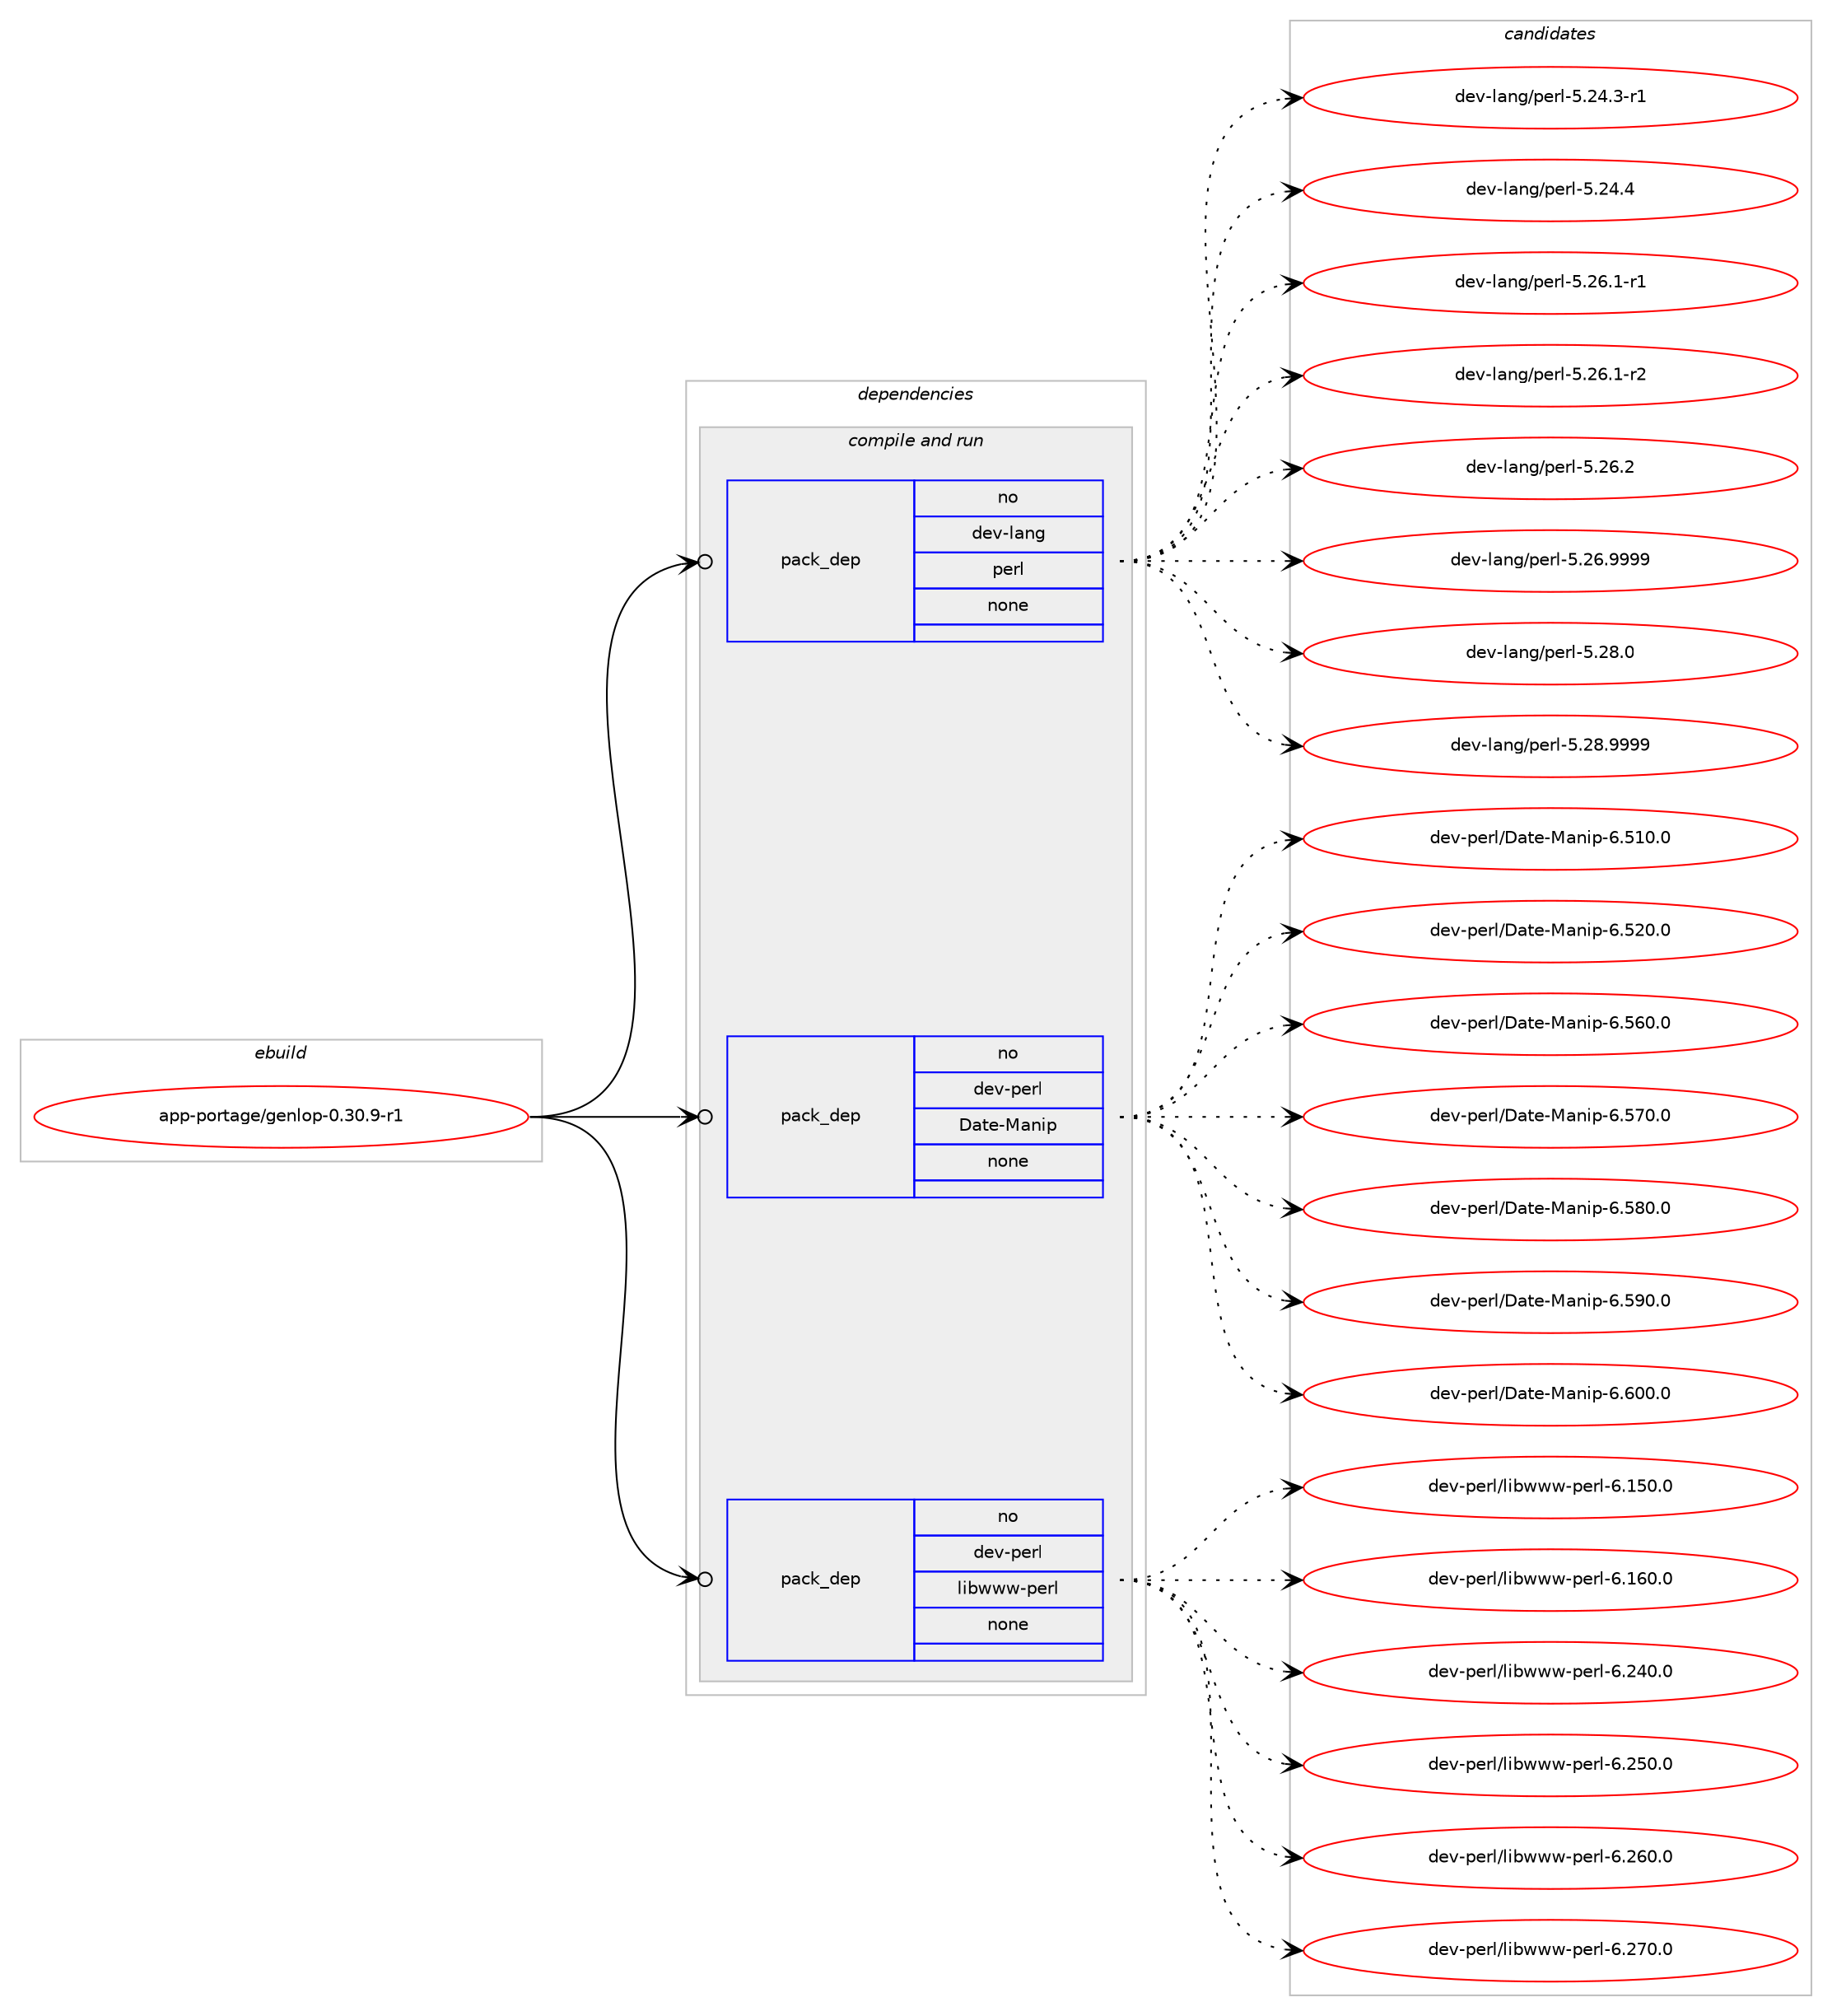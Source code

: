 digraph prolog {

# *************
# Graph options
# *************

newrank=true;
concentrate=true;
compound=true;
graph [rankdir=LR,fontname=Helvetica,fontsize=10,ranksep=1.5];#, ranksep=2.5, nodesep=0.2];
edge  [arrowhead=vee];
node  [fontname=Helvetica,fontsize=10];

# **********
# The ebuild
# **********

subgraph cluster_leftcol {
color=gray;
rank=same;
label=<<i>ebuild</i>>;
id [label="app-portage/genlop-0.30.9-r1", color=red, width=4, href="../app-portage/genlop-0.30.9-r1.svg"];
}

# ****************
# The dependencies
# ****************

subgraph cluster_midcol {
color=gray;
label=<<i>dependencies</i>>;
subgraph cluster_compile {
fillcolor="#eeeeee";
style=filled;
label=<<i>compile</i>>;
}
subgraph cluster_compileandrun {
fillcolor="#eeeeee";
style=filled;
label=<<i>compile and run</i>>;
subgraph pack930640 {
dependency1305884 [label=<<TABLE BORDER="0" CELLBORDER="1" CELLSPACING="0" CELLPADDING="4" WIDTH="220"><TR><TD ROWSPAN="6" CELLPADDING="30">pack_dep</TD></TR><TR><TD WIDTH="110">no</TD></TR><TR><TD>dev-lang</TD></TR><TR><TD>perl</TD></TR><TR><TD>none</TD></TR><TR><TD></TD></TR></TABLE>>, shape=none, color=blue];
}
id:e -> dependency1305884:w [weight=20,style="solid",arrowhead="odotvee"];
subgraph pack930641 {
dependency1305885 [label=<<TABLE BORDER="0" CELLBORDER="1" CELLSPACING="0" CELLPADDING="4" WIDTH="220"><TR><TD ROWSPAN="6" CELLPADDING="30">pack_dep</TD></TR><TR><TD WIDTH="110">no</TD></TR><TR><TD>dev-perl</TD></TR><TR><TD>Date-Manip</TD></TR><TR><TD>none</TD></TR><TR><TD></TD></TR></TABLE>>, shape=none, color=blue];
}
id:e -> dependency1305885:w [weight=20,style="solid",arrowhead="odotvee"];
subgraph pack930642 {
dependency1305886 [label=<<TABLE BORDER="0" CELLBORDER="1" CELLSPACING="0" CELLPADDING="4" WIDTH="220"><TR><TD ROWSPAN="6" CELLPADDING="30">pack_dep</TD></TR><TR><TD WIDTH="110">no</TD></TR><TR><TD>dev-perl</TD></TR><TR><TD>libwww-perl</TD></TR><TR><TD>none</TD></TR><TR><TD></TD></TR></TABLE>>, shape=none, color=blue];
}
id:e -> dependency1305886:w [weight=20,style="solid",arrowhead="odotvee"];
}
subgraph cluster_run {
fillcolor="#eeeeee";
style=filled;
label=<<i>run</i>>;
}
}

# **************
# The candidates
# **************

subgraph cluster_choices {
rank=same;
color=gray;
label=<<i>candidates</i>>;

subgraph choice930640 {
color=black;
nodesep=1;
choice100101118451089711010347112101114108455346505246514511449 [label="dev-lang/perl-5.24.3-r1", color=red, width=4,href="../dev-lang/perl-5.24.3-r1.svg"];
choice10010111845108971101034711210111410845534650524652 [label="dev-lang/perl-5.24.4", color=red, width=4,href="../dev-lang/perl-5.24.4.svg"];
choice100101118451089711010347112101114108455346505446494511449 [label="dev-lang/perl-5.26.1-r1", color=red, width=4,href="../dev-lang/perl-5.26.1-r1.svg"];
choice100101118451089711010347112101114108455346505446494511450 [label="dev-lang/perl-5.26.1-r2", color=red, width=4,href="../dev-lang/perl-5.26.1-r2.svg"];
choice10010111845108971101034711210111410845534650544650 [label="dev-lang/perl-5.26.2", color=red, width=4,href="../dev-lang/perl-5.26.2.svg"];
choice10010111845108971101034711210111410845534650544657575757 [label="dev-lang/perl-5.26.9999", color=red, width=4,href="../dev-lang/perl-5.26.9999.svg"];
choice10010111845108971101034711210111410845534650564648 [label="dev-lang/perl-5.28.0", color=red, width=4,href="../dev-lang/perl-5.28.0.svg"];
choice10010111845108971101034711210111410845534650564657575757 [label="dev-lang/perl-5.28.9999", color=red, width=4,href="../dev-lang/perl-5.28.9999.svg"];
dependency1305884:e -> choice100101118451089711010347112101114108455346505246514511449:w [style=dotted,weight="100"];
dependency1305884:e -> choice10010111845108971101034711210111410845534650524652:w [style=dotted,weight="100"];
dependency1305884:e -> choice100101118451089711010347112101114108455346505446494511449:w [style=dotted,weight="100"];
dependency1305884:e -> choice100101118451089711010347112101114108455346505446494511450:w [style=dotted,weight="100"];
dependency1305884:e -> choice10010111845108971101034711210111410845534650544650:w [style=dotted,weight="100"];
dependency1305884:e -> choice10010111845108971101034711210111410845534650544657575757:w [style=dotted,weight="100"];
dependency1305884:e -> choice10010111845108971101034711210111410845534650564648:w [style=dotted,weight="100"];
dependency1305884:e -> choice10010111845108971101034711210111410845534650564657575757:w [style=dotted,weight="100"];
}
subgraph choice930641 {
color=black;
nodesep=1;
choice100101118451121011141084768971161014577971101051124554465349484648 [label="dev-perl/Date-Manip-6.510.0", color=red, width=4,href="../dev-perl/Date-Manip-6.510.0.svg"];
choice100101118451121011141084768971161014577971101051124554465350484648 [label="dev-perl/Date-Manip-6.520.0", color=red, width=4,href="../dev-perl/Date-Manip-6.520.0.svg"];
choice100101118451121011141084768971161014577971101051124554465354484648 [label="dev-perl/Date-Manip-6.560.0", color=red, width=4,href="../dev-perl/Date-Manip-6.560.0.svg"];
choice100101118451121011141084768971161014577971101051124554465355484648 [label="dev-perl/Date-Manip-6.570.0", color=red, width=4,href="../dev-perl/Date-Manip-6.570.0.svg"];
choice100101118451121011141084768971161014577971101051124554465356484648 [label="dev-perl/Date-Manip-6.580.0", color=red, width=4,href="../dev-perl/Date-Manip-6.580.0.svg"];
choice100101118451121011141084768971161014577971101051124554465357484648 [label="dev-perl/Date-Manip-6.590.0", color=red, width=4,href="../dev-perl/Date-Manip-6.590.0.svg"];
choice100101118451121011141084768971161014577971101051124554465448484648 [label="dev-perl/Date-Manip-6.600.0", color=red, width=4,href="../dev-perl/Date-Manip-6.600.0.svg"];
dependency1305885:e -> choice100101118451121011141084768971161014577971101051124554465349484648:w [style=dotted,weight="100"];
dependency1305885:e -> choice100101118451121011141084768971161014577971101051124554465350484648:w [style=dotted,weight="100"];
dependency1305885:e -> choice100101118451121011141084768971161014577971101051124554465354484648:w [style=dotted,weight="100"];
dependency1305885:e -> choice100101118451121011141084768971161014577971101051124554465355484648:w [style=dotted,weight="100"];
dependency1305885:e -> choice100101118451121011141084768971161014577971101051124554465356484648:w [style=dotted,weight="100"];
dependency1305885:e -> choice100101118451121011141084768971161014577971101051124554465357484648:w [style=dotted,weight="100"];
dependency1305885:e -> choice100101118451121011141084768971161014577971101051124554465448484648:w [style=dotted,weight="100"];
}
subgraph choice930642 {
color=black;
nodesep=1;
choice100101118451121011141084710810598119119119451121011141084554464953484648 [label="dev-perl/libwww-perl-6.150.0", color=red, width=4,href="../dev-perl/libwww-perl-6.150.0.svg"];
choice100101118451121011141084710810598119119119451121011141084554464954484648 [label="dev-perl/libwww-perl-6.160.0", color=red, width=4,href="../dev-perl/libwww-perl-6.160.0.svg"];
choice100101118451121011141084710810598119119119451121011141084554465052484648 [label="dev-perl/libwww-perl-6.240.0", color=red, width=4,href="../dev-perl/libwww-perl-6.240.0.svg"];
choice100101118451121011141084710810598119119119451121011141084554465053484648 [label="dev-perl/libwww-perl-6.250.0", color=red, width=4,href="../dev-perl/libwww-perl-6.250.0.svg"];
choice100101118451121011141084710810598119119119451121011141084554465054484648 [label="dev-perl/libwww-perl-6.260.0", color=red, width=4,href="../dev-perl/libwww-perl-6.260.0.svg"];
choice100101118451121011141084710810598119119119451121011141084554465055484648 [label="dev-perl/libwww-perl-6.270.0", color=red, width=4,href="../dev-perl/libwww-perl-6.270.0.svg"];
dependency1305886:e -> choice100101118451121011141084710810598119119119451121011141084554464953484648:w [style=dotted,weight="100"];
dependency1305886:e -> choice100101118451121011141084710810598119119119451121011141084554464954484648:w [style=dotted,weight="100"];
dependency1305886:e -> choice100101118451121011141084710810598119119119451121011141084554465052484648:w [style=dotted,weight="100"];
dependency1305886:e -> choice100101118451121011141084710810598119119119451121011141084554465053484648:w [style=dotted,weight="100"];
dependency1305886:e -> choice100101118451121011141084710810598119119119451121011141084554465054484648:w [style=dotted,weight="100"];
dependency1305886:e -> choice100101118451121011141084710810598119119119451121011141084554465055484648:w [style=dotted,weight="100"];
}
}

}
